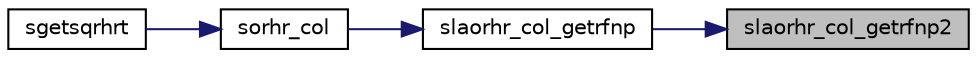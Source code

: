 digraph "slaorhr_col_getrfnp2"
{
 // LATEX_PDF_SIZE
  edge [fontname="Helvetica",fontsize="10",labelfontname="Helvetica",labelfontsize="10"];
  node [fontname="Helvetica",fontsize="10",shape=record];
  rankdir="RL";
  Node1 [label="slaorhr_col_getrfnp2",height=0.2,width=0.4,color="black", fillcolor="grey75", style="filled", fontcolor="black",tooltip="SLAORHR_COL_GETRFNP2"];
  Node1 -> Node2 [dir="back",color="midnightblue",fontsize="10",style="solid",fontname="Helvetica"];
  Node2 [label="slaorhr_col_getrfnp",height=0.2,width=0.4,color="black", fillcolor="white", style="filled",URL="$slaorhr__col__getrfnp_8f.html#a917f47a5ef044ed957fb3516584d1e06",tooltip="SLAORHR_COL_GETRFNP"];
  Node2 -> Node3 [dir="back",color="midnightblue",fontsize="10",style="solid",fontname="Helvetica"];
  Node3 [label="sorhr_col",height=0.2,width=0.4,color="black", fillcolor="white", style="filled",URL="$sorhr__col_8f.html#a8774bc42e6eadee032262ed8b648180a",tooltip="SORHR_COL"];
  Node3 -> Node4 [dir="back",color="midnightblue",fontsize="10",style="solid",fontname="Helvetica"];
  Node4 [label="sgetsqrhrt",height=0.2,width=0.4,color="black", fillcolor="white", style="filled",URL="$sgetsqrhrt_8f.html#aa9b1c34bb9a3e6ffb4de0b144539777b",tooltip="SGETSQRHRT"];
}
